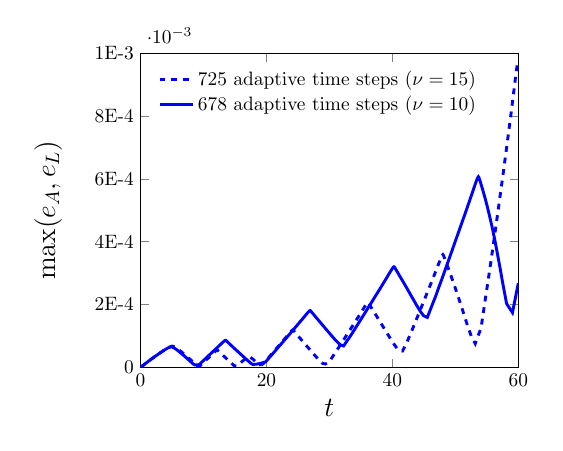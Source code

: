 \begin{tikzpicture}[scale=0.7]

\begin{axis}[
  xmin = 0,
  xmax = 60,
  xtick = {0,20,40,60},
  xticklabels = {0,20,40,60},
  xlabel = $t$,
  ymin = 0,
  ymax = 1e-3,
  ytick = {0,2e-4,4e-4,6e-4,8e-4,1e-3},
  yticklabels = {0,2E-4,4E-4,6E-4,8E-4,1E-3},
  ylabel = {$\max(e_{A},e_{L})$},
  ylabel style = {yshift = 10pt},
  label style = {font=\Large},
  legend entries = {725 adaptive time steps ($\nu=15$), 678 adaptive
  time steps ($\nu=10$)},
  legend cell align=left,
  legend pos = north west,
  legend style={draw=none}
  ]

% error for adaptive time step size with nu=15
\addplot [mark=none,blue,dashed,line width=1.5] table{
0.0e+00 0.0e+00
5.0e-02 2.8e-07
1.052e-01 5.685e-07
1.405e-01 1.123e-06
1.709e-01 1.603e-06
1.984e-01 2.04e-06
2.241e-01 2.447e-06
2.485e-01 2.833e-06
2.723e-01 3.22e-06
2.948e-01 3.578e-06
3.168e-01 3.927e-06
3.388e-01 4.291e-06
3.603e-01 4.645e-06
3.813e-01 4.989e-06
4.021e-01 5.326e-06
4.225e-01 5.656e-06
4.428e-01 5.982e-06
4.629e-01 6.304e-06
4.828e-01 6.623e-06
5.027e-01 6.94e-06
5.225e-01 7.255e-06
5.423e-01 7.568e-06
5.621e-01 7.881e-06
5.819e-01 8.193e-06
6.018e-01 8.506e-06
6.218e-01 8.819e-06
6.418e-01 9.132e-06
6.619e-01 9.447e-06
6.822e-01 9.763e-06
7.026e-01 1.008e-05
7.232e-01 1.04e-05
7.439e-01 1.072e-05
7.649e-01 1.105e-05
7.861e-01 1.138e-05
8.075e-01 1.171e-05
8.292e-01 1.204e-05
8.512e-01 1.238e-05
8.734e-01 1.272e-05
8.96e-01 1.307e-05
9.19e-01 1.342e-05
9.422e-01 1.378e-05
9.659e-01 1.414e-05
9.9e-01 1.451e-05
1.014e+00 1.489e-05
1.04e+00 1.527e-05
1.065e+00 1.565e-05
1.091e+00 1.605e-05
1.117e+00 1.645e-05
1.144e+00 1.686e-05
1.172e+00 1.728e-05
1.2e+00 1.771e-05
1.229e+00 1.815e-05
1.259e+00 1.859e-05
1.29e+00 1.905e-05
1.321e+00 1.952e-05
1.353e+00 2.0e-05
1.386e+00 2.05e-05
1.419e+00 2.1e-05
1.454e+00 2.152e-05
1.49e+00 2.206e-05
1.527e+00 2.261e-05
1.566e+00 2.318e-05
1.605e+00 2.377e-05
1.646e+00 2.437e-05
1.688e+00 2.499e-05
1.732e+00 2.564e-05
1.777e+00 2.631e-05
1.824e+00 2.7e-05
1.873e+00 2.772e-05
1.924e+00 2.846e-05
1.977e+00 2.923e-05
2.033e+00 3.004e-05
2.09e+00 3.088e-05
2.151e+00 3.175e-05
2.214e+00 3.266e-05
2.28e+00 3.362e-05
2.35e+00 3.462e-05
2.423e+00 3.567e-05
2.5e+00 3.676e-05
2.581e+00 3.792e-05
2.667e+00 3.914e-05
2.759e+00 4.042e-05
2.856e+00 4.178e-05
2.959e+00 4.322e-05
3.07e+00 4.475e-05
3.188e+00 4.638e-05
3.316e+00 4.812e-05
3.454e+00 4.998e-05
3.605e+00 5.197e-05
3.769e+00 5.412e-05
3.952e+00 5.643e-05
4.156e+00 5.893e-05
4.389e+00 6.162e-05
4.664e+00 6.442e-05
5.009e+00 6.686e-05
5.513e+00 6.409e-05
5.923e+00 5.753e-05
6.248e+00 5.233e-05
6.538e+00 4.754e-05
6.801e+00 4.312e-05
7.043e+00 3.901e-05
7.269e+00 3.514e-05
7.479e+00 3.15e-05
7.676e+00 2.806e-05
7.862e+00 2.48e-05
8.036e+00 2.172e-05
8.2e+00 1.879e-05
8.354e+00 1.602e-05
8.5e+00 1.339e-05
8.638e+00 1.089e-05
8.768e+00 8.515e-06
8.891e+00 6.259e-06
9.008e+00 4.115e-06
9.118e+00 3.032e-06
9.222e+00 3.033e-06
9.321e+00 3.033e-06
9.415e+00 3.471e-06
9.507e+00 5.274e-06
9.591e+00 6.849e-06
9.674e+00 8.461e-06
9.75e+00 9.887e-06
9.825e+00 1.134e-05
9.894e+00 1.263e-05
9.962e+00 1.395e-05
1.002e+01 1.513e-05
1.009e+01 1.632e-05
1.014e+01 1.74e-05
1.02e+01 1.849e-05
1.026e+01 1.949e-05
1.031e+01 2.049e-05
1.036e+01 2.141e-05
1.04e+01 2.233e-05
1.045e+01 2.319e-05
1.05e+01 2.404e-05
1.054e+01 2.484e-05
1.058e+01 2.563e-05
1.062e+01 2.637e-05
1.066e+01 2.711e-05
1.07e+01 2.781e-05
1.073e+01 2.85e-05
1.077e+01 2.916e-05
1.08e+01 2.981e-05
1.083e+01 3.043e-05
1.087e+01 3.104e-05
1.09e+01 3.169e-05
1.093e+01 3.231e-05
1.096e+01 3.292e-05
1.099e+01 3.351e-05
1.102e+01 3.409e-05
1.105e+01 3.465e-05
1.108e+01 3.52e-05
1.111e+01 3.574e-05
1.113e+01 3.626e-05
1.116e+01 3.678e-05
1.119e+01 3.728e-05
1.121e+01 3.777e-05
1.124e+01 3.826e-05
1.126e+01 3.873e-05
1.129e+01 3.92e-05
1.131e+01 3.966e-05
1.133e+01 4.011e-05
1.136e+01 4.055e-05
1.138e+01 4.099e-05
1.14e+01 4.143e-05
1.142e+01 4.185e-05
1.145e+01 4.228e-05
1.147e+01 4.269e-05
1.149e+01 4.311e-05
1.151e+01 4.351e-05
1.153e+01 4.392e-05
1.155e+01 4.432e-05
1.158e+01 4.472e-05
1.16e+01 4.512e-05
1.162e+01 4.552e-05
1.164e+01 4.591e-05
1.166e+01 4.63e-05
1.168e+01 4.67e-05
1.17e+01 4.709e-05
1.172e+01 4.748e-05
1.175e+01 4.788e-05
1.177e+01 4.827e-05
1.179e+01 4.867e-05
1.181e+01 4.907e-05
1.183e+01 4.948e-05
1.186e+01 4.989e-05
1.188e+01 5.03e-05
1.19e+01 5.072e-05
1.193e+01 5.115e-05
1.195e+01 5.159e-05
1.198e+01 5.204e-05
1.201e+01 5.25e-05
1.204e+01 5.297e-05
1.207e+01 5.345e-05
1.211e+01 5.393e-05
1.215e+01 5.435e-05
1.221e+01 5.41e-05
1.226e+01 5.324e-05
1.23e+01 5.256e-05
1.233e+01 5.195e-05
1.236e+01 5.139e-05
1.238e+01 5.087e-05
1.241e+01 5.034e-05
1.244e+01 4.985e-05
1.246e+01 4.938e-05
1.249e+01 4.888e-05
1.251e+01 4.84e-05
1.254e+01 4.793e-05
1.256e+01 4.747e-05
1.258e+01 4.702e-05
1.26e+01 4.658e-05
1.263e+01 4.614e-05
1.265e+01 4.57e-05
1.267e+01 4.527e-05
1.27e+01 4.484e-05
1.272e+01 4.441e-05
1.274e+01 4.397e-05
1.276e+01 4.354e-05
1.279e+01 4.31e-05
1.281e+01 4.267e-05
1.283e+01 4.223e-05
1.286e+01 4.178e-05
1.288e+01 4.134e-05
1.29e+01 4.089e-05
1.293e+01 4.043e-05
1.295e+01 3.997e-05
1.298e+01 3.95e-05
1.3e+01 3.903e-05
1.303e+01 3.855e-05
1.306e+01 3.806e-05
1.308e+01 3.757e-05
1.311e+01 3.706e-05
1.313e+01 3.655e-05
1.316e+01 3.603e-05
1.319e+01 3.549e-05
1.322e+01 3.495e-05
1.325e+01 3.439e-05
1.328e+01 3.382e-05
1.331e+01 3.324e-05
1.334e+01 3.264e-05
1.338e+01 3.203e-05
1.341e+01 3.14e-05
1.345e+01 3.075e-05
1.348e+01 3.009e-05
1.352e+01 2.941e-05
1.356e+01 2.87e-05
1.359e+01 2.797e-05
1.364e+01 2.722e-05
1.368e+01 2.644e-05
1.372e+01 2.564e-05
1.377e+01 2.481e-05
1.381e+01 2.394e-05
1.386e+01 2.305e-05
1.391e+01 2.211e-05
1.396e+01 2.114e-05
1.402e+01 2.013e-05
1.408e+01 1.907e-05
1.414e+01 1.797e-05
1.42e+01 1.681e-05
1.427e+01 1.56e-05
1.433e+01 1.432e-05
1.441e+01 1.298e-05
1.448e+01 1.157e-05
1.456e+01 1.007e-05
1.465e+01 8.493e-06
1.474e+01 6.819e-06
1.484e+01 5.04e-06
1.494e+01 3.653e-06
1.506e+01 3.656e-06
1.518e+01 3.66e-06
1.53e+01 3.666e-06
1.544e+01 5.876e-06
1.559e+01 8.561e-06
1.576e+01 1.145e-05
1.594e+01 1.458e-05
1.614e+01 1.796e-05
1.637e+01 2.162e-05
1.663e+01 2.555e-05
1.695e+01 2.961e-05
1.735e+01 3.276e-05
1.793e+01 2.392e-05
1.834e+01 1.53e-05
1.868e+01 7.877e-06
1.898e+01 7.36e-06
1.925e+01 7.447e-06
1.95e+01 1.09e-05
1.973e+01 1.616e-05
1.994e+01 2.103e-05
2.014e+01 2.553e-05
2.032e+01 2.972e-05
2.049e+01 3.362e-05
2.064e+01 3.726e-05
2.079e+01 4.066e-05
2.093e+01 4.385e-05
2.106e+01 4.683e-05
2.118e+01 4.963e-05
2.129e+01 5.227e-05
2.14e+01 5.475e-05
2.15e+01 5.709e-05
2.159e+01 5.93e-05
2.168e+01 6.139e-05
2.177e+01 6.337e-05
2.185e+01 6.524e-05
2.193e+01 6.717e-05
2.2e+01 6.886e-05
2.207e+01 7.058e-05
2.214e+01 7.211e-05
2.22e+01 7.366e-05
2.226e+01 7.506e-05
2.232e+01 7.647e-05
2.238e+01 7.775e-05
2.243e+01 7.903e-05
2.248e+01 8.021e-05
2.253e+01 8.139e-05
2.258e+01 8.248e-05
2.262e+01 8.356e-05
2.267e+01 8.458e-05
2.271e+01 8.558e-05
2.275e+01 8.653e-05
2.279e+01 8.746e-05
2.283e+01 8.835e-05
2.287e+01 8.922e-05
2.29e+01 9.006e-05
2.294e+01 9.088e-05
2.297e+01 9.167e-05
2.3e+01 9.245e-05
2.304e+01 9.326e-05
2.307e+01 9.405e-05
2.31e+01 9.482e-05
2.313e+01 9.557e-05
2.316e+01 9.63e-05
2.319e+01 9.702e-05
2.322e+01 9.771e-05
2.325e+01 9.84e-05
2.328e+01 9.906e-05
2.33e+01 9.972e-05
2.333e+01 1.004e-04
2.336e+01 1.01e-04
2.338e+01 1.016e-04
2.341e+01 1.022e-04
2.343e+01 1.028e-04
2.346e+01 1.034e-04
2.348e+01 1.04e-04
2.351e+01 1.046e-04
2.353e+01 1.052e-04
2.356e+01 1.057e-04
2.358e+01 1.063e-04
2.36e+01 1.069e-04
2.363e+01 1.074e-04
2.365e+01 1.079e-04
2.368e+01 1.085e-04
2.37e+01 1.091e-04
2.372e+01 1.096e-04
2.375e+01 1.101e-04
2.377e+01 1.107e-04
2.38e+01 1.113e-04
2.382e+01 1.118e-04
2.385e+01 1.124e-04
2.387e+01 1.129e-04
2.39e+01 1.135e-04
2.392e+01 1.141e-04
2.395e+01 1.147e-04
2.398e+01 1.153e-04
2.401e+01 1.159e-04
2.404e+01 1.166e-04
2.408e+01 1.172e-04
2.412e+01 1.179e-04
2.417e+01 1.184e-04
2.424e+01 1.179e-04
2.428e+01 1.168e-04
2.432e+01 1.159e-04
2.436e+01 1.151e-04
2.439e+01 1.143e-04
2.442e+01 1.136e-04
2.445e+01 1.129e-04
2.448e+01 1.122e-04
2.45e+01 1.116e-04
2.453e+01 1.109e-04
2.456e+01 1.103e-04
2.458e+01 1.096e-04
2.461e+01 1.09e-04
2.464e+01 1.084e-04
2.466e+01 1.077e-04
2.469e+01 1.071e-04
2.471e+01 1.065e-04
2.474e+01 1.059e-04
2.476e+01 1.053e-04
2.479e+01 1.047e-04
2.482e+01 1.041e-04
2.484e+01 1.035e-04
2.487e+01 1.028e-04
2.489e+01 1.022e-04
2.492e+01 1.016e-04
2.495e+01 1.01e-04
2.498e+01 1.003e-04
2.5e+01 9.963e-05
2.503e+01 9.896e-05
2.506e+01 9.828e-05
2.509e+01 9.759e-05
2.512e+01 9.688e-05
2.515e+01 9.616e-05
2.518e+01 9.542e-05
2.521e+01 9.466e-05
2.525e+01 9.389e-05
2.528e+01 9.31e-05
2.532e+01 9.228e-05
2.535e+01 9.145e-05
2.539e+01 9.059e-05
2.543e+01 8.97e-05
2.546e+01 8.878e-05
2.55e+01 8.784e-05
2.555e+01 8.687e-05
2.559e+01 8.586e-05
2.563e+01 8.481e-05
2.568e+01 8.372e-05
2.573e+01 8.259e-05
2.578e+01 8.142e-05
2.583e+01 8.02e-05
2.589e+01 7.892e-05
2.594e+01 7.759e-05
2.6e+01 7.619e-05
2.607e+01 7.472e-05
2.613e+01 7.318e-05
2.62e+01 7.156e-05
2.627e+01 6.985e-05
2.635e+01 6.805e-05
2.643e+01 6.614e-05
2.652e+01 6.41e-05
2.662e+01 6.195e-05
2.671e+01 5.964e-05
2.682e+01 5.718e-05
2.693e+01 5.454e-05
2.706e+01 5.17e-05
2.719e+01 4.864e-05
2.733e+01 4.532e-05
2.749e+01 4.171e-05
2.766e+01 3.777e-05
2.785e+01 3.345e-05
2.807e+01 2.87e-05
2.831e+01 2.347e-05
2.859e+01 1.774e-05
2.893e+01 1.167e-05
2.936e+01 9.716e-06
3.0e+01 1.753e-05
3.046e+01 3.185e-05
3.084e+01 4.305e-05
3.116e+01 5.309e-05
3.146e+01 6.207e-05
3.172e+01 7.021e-05
3.196e+01 7.762e-05
3.218e+01 8.442e-05
3.238e+01 9.066e-05
3.256e+01 9.642e-05
3.273e+01 1.017e-04
3.289e+01 1.067e-04
3.304e+01 1.112e-04
3.317e+01 1.155e-04
3.33e+01 1.194e-04
3.342e+01 1.232e-04
3.353e+01 1.266e-04
3.364e+01 1.299e-04
3.373e+01 1.329e-04
3.382e+01 1.358e-04
3.391e+01 1.385e-04
3.399e+01 1.41e-04
3.407e+01 1.435e-04
3.414e+01 1.457e-04
3.421e+01 1.481e-04
3.428e+01 1.502e-04
3.434e+01 1.522e-04
3.44e+01 1.541e-04
3.446e+01 1.56e-04
3.452e+01 1.577e-04
3.457e+01 1.594e-04
3.462e+01 1.61e-04
3.467e+01 1.626e-04
3.471e+01 1.64e-04
3.476e+01 1.655e-04
3.48e+01 1.668e-04
3.485e+01 1.682e-04
3.489e+01 1.694e-04
3.493e+01 1.707e-04
3.496e+01 1.719e-04
3.5e+01 1.73e-04
3.504e+01 1.742e-04
3.507e+01 1.753e-04
3.511e+01 1.764e-04
3.514e+01 1.775e-04
3.517e+01 1.786e-04
3.521e+01 1.797e-04
3.524e+01 1.808e-04
3.527e+01 1.818e-04
3.53e+01 1.828e-04
3.533e+01 1.837e-04
3.536e+01 1.847e-04
3.539e+01 1.856e-04
3.542e+01 1.866e-04
3.545e+01 1.875e-04
3.547e+01 1.884e-04
3.55e+01 1.893e-04
3.553e+01 1.901e-04
3.556e+01 1.91e-04
3.558e+01 1.919e-04
3.561e+01 1.927e-04
3.564e+01 1.936e-04
3.567e+01 1.945e-04
3.57e+01 1.953e-04
3.572e+01 1.962e-04
3.575e+01 1.97e-04
3.578e+01 1.979e-04
3.581e+01 1.988e-04
3.584e+01 1.997e-04
3.587e+01 2.006e-04
3.591e+01 2.015e-04
3.594e+01 2.025e-04
3.598e+01 2.034e-04
3.602e+01 2.044e-04
3.606e+01 2.054e-04
3.612e+01 2.061e-04
3.62e+01 2.042e-04
3.625e+01 2.027e-04
3.629e+01 2.014e-04
3.633e+01 2.002e-04
3.636e+01 1.99e-04
3.64e+01 1.979e-04
3.643e+01 1.968e-04
3.646e+01 1.958e-04
3.649e+01 1.948e-04
3.652e+01 1.938e-04
3.655e+01 1.927e-04
3.658e+01 1.917e-04
3.661e+01 1.908e-04
3.664e+01 1.898e-04
3.667e+01 1.888e-04
3.67e+01 1.879e-04
3.673e+01 1.869e-04
3.676e+01 1.859e-04
3.679e+01 1.849e-04
3.682e+01 1.839e-04
3.685e+01 1.829e-04
3.689e+01 1.819e-04
3.692e+01 1.808e-04
3.695e+01 1.798e-04
3.698e+01 1.787e-04
3.702e+01 1.776e-04
3.705e+01 1.764e-04
3.709e+01 1.753e-04
3.713e+01 1.741e-04
3.716e+01 1.728e-04
3.72e+01 1.716e-04
3.724e+01 1.703e-04
3.729e+01 1.689e-04
3.733e+01 1.675e-04
3.737e+01 1.661e-04
3.742e+01 1.646e-04
3.747e+01 1.63e-04
3.752e+01 1.614e-04
3.757e+01 1.597e-04
3.763e+01 1.579e-04
3.768e+01 1.561e-04
3.774e+01 1.541e-04
3.781e+01 1.521e-04
3.787e+01 1.499e-04
3.794e+01 1.476e-04
3.802e+01 1.452e-04
3.81e+01 1.426e-04
3.818e+01 1.399e-04
3.827e+01 1.369e-04
3.837e+01 1.338e-04
3.847e+01 1.304e-04
3.858e+01 1.268e-04
3.87e+01 1.228e-04
3.883e+01 1.185e-04
3.898e+01 1.139e-04
3.913e+01 1.087e-04
3.931e+01 1.03e-04
3.95e+01 9.673e-05
3.972e+01 8.972e-05
3.997e+01 8.186e-05
4.025e+01 7.305e-05
4.06e+01 6.33e-05
4.102e+01 5.339e-05
4.162e+01 5.116e-05
4.225e+01 7.665e-05
4.273e+01 9.898e-05
4.314e+01 1.186e-04
4.349e+01 1.359e-04
4.38e+01 1.512e-04
4.408e+01 1.649e-04
4.433e+01 1.773e-04
4.456e+01 1.885e-04
4.476e+01 1.986e-04
4.495e+01 2.078e-04
4.512e+01 2.163e-04
4.527e+01 2.24e-04
4.541e+01 2.311e-04
4.554e+01 2.376e-04
4.567e+01 2.437e-04
4.578e+01 2.493e-04
4.588e+01 2.545e-04
4.598e+01 2.593e-04
4.607e+01 2.639e-04
4.616e+01 2.681e-04
4.624e+01 2.721e-04
4.631e+01 2.759e-04
4.638e+01 2.795e-04
4.645e+01 2.829e-04
4.652e+01 2.863e-04
4.658e+01 2.894e-04
4.664e+01 2.925e-04
4.669e+01 2.952e-04
4.675e+01 2.98e-04
4.679e+01 3.006e-04
4.684e+01 3.031e-04
4.689e+01 3.055e-04
4.694e+01 3.078e-04
4.698e+01 3.1e-04
4.702e+01 3.122e-04
4.707e+01 3.143e-04
4.711e+01 3.163e-04
4.715e+01 3.185e-04
4.719e+01 3.205e-04
4.723e+01 3.226e-04
4.726e+01 3.245e-04
4.73e+01 3.264e-04
4.734e+01 3.283e-04
4.737e+01 3.302e-04
4.741e+01 3.32e-04
4.744e+01 3.338e-04
4.748e+01 3.356e-04
4.751e+01 3.373e-04
4.755e+01 3.391e-04
4.758e+01 3.408e-04
4.762e+01 3.425e-04
4.765e+01 3.443e-04
4.769e+01 3.46e-04
4.773e+01 3.478e-04
4.777e+01 3.496e-04
4.781e+01 3.514e-04
4.785e+01 3.533e-04
4.79e+01 3.552e-04
4.795e+01 3.57e-04
4.802e+01 3.585e-04
4.811e+01 3.562e-04
4.817e+01 3.53e-04
4.822e+01 3.504e-04
4.827e+01 3.48e-04
4.831e+01 3.457e-04
4.835e+01 3.434e-04
4.839e+01 3.413e-04
4.843e+01 3.392e-04
4.847e+01 3.37e-04
4.851e+01 3.349e-04
4.855e+01 3.328e-04
4.859e+01 3.307e-04
4.863e+01 3.285e-04
4.867e+01 3.264e-04
4.87e+01 3.242e-04
4.875e+01 3.22e-04
4.879e+01 3.197e-04
4.883e+01 3.174e-04
4.887e+01 3.151e-04
4.892e+01 3.126e-04
4.896e+01 3.101e-04
4.901e+01 3.075e-04
4.906e+01 3.048e-04
4.911e+01 3.019e-04
4.916e+01 2.99e-04
4.922e+01 2.959e-04
4.928e+01 2.926e-04
4.934e+01 2.891e-04
4.94e+01 2.855e-04
4.947e+01 2.816e-04
4.955e+01 2.774e-04
4.962e+01 2.73e-04
4.971e+01 2.682e-04
4.979e+01 2.63e-04
4.989e+01 2.574e-04
5.0e+01 2.513e-04
5.011e+01 2.446e-04
5.024e+01 2.371e-04
5.037e+01 2.288e-04
5.053e+01 2.195e-04
5.07e+01 2.09e-04
5.089e+01 1.97e-04
5.112e+01 1.832e-04
5.138e+01 1.67e-04
5.168e+01 1.48e-04
5.205e+01 1.253e-04
5.252e+01 9.898e-05
5.316e+01 7.457e-05
5.409e+01 1.253e-04
5.488e+01 2.326e-04
5.549e+01 3.139e-04
5.599e+01 3.844e-04
5.641e+01 4.442e-04
5.677e+01 4.955e-04
5.707e+01 5.397e-04
5.733e+01 5.78e-04
5.756e+01 6.116e-04
5.776e+01 6.412e-04
5.793e+01 6.676e-04
5.809e+01 6.911e-04
5.823e+01 7.124e-04
5.835e+01 7.317e-04
5.847e+01 7.494e-04
5.857e+01 7.656e-04
5.867e+01 7.807e-04
5.876e+01 7.948e-04
5.885e+01 8.081e-04
5.893e+01 8.206e-04
5.9e+01 8.325e-04
5.907e+01 8.446e-04
5.914e+01 8.555e-04
5.921e+01 8.663e-04
5.927e+01 8.766e-04
5.934e+01 8.865e-04
5.94e+01 8.97e-04
5.946e+01 9.072e-04
5.952e+01 9.171e-04
5.958e+01 9.269e-04
5.965e+01 9.366e-04
5.971e+01 9.464e-04
5.978e+01 9.564e-04
5.986e+01 9.667e-04
5.995e+01 9.765e-04
6.0e+01 9.765e-04
};

% error for adaptive time step size with nu=10
\addplot [mark=none,blue,line width=1.5] table{
0.0e+00 0.0e+00
5.0e-02 2.288e-07
1.048e-01 6.124e-07
1.407e-01 1.175e-06
1.716e-01 1.664e-06
1.997e-01 2.108e-06
2.259e-01 2.522e-06
2.514e-01 2.948e-06
2.752e-01 3.325e-06
2.984e-01 3.697e-06
3.208e-01 4.052e-06
3.426e-01 4.395e-06
3.646e-01 4.755e-06
3.861e-01 5.107e-06
4.074e-01 5.451e-06
4.283e-01 5.789e-06
4.491e-01 6.123e-06
4.697e-01 6.453e-06
4.902e-01 6.78e-06
5.107e-01 7.105e-06
5.311e-01 7.428e-06
5.515e-01 7.751e-06
5.719e-01 8.073e-06
5.924e-01 8.394e-06
6.129e-01 8.717e-06
6.335e-01 9.04e-06
6.543e-01 9.364e-06
6.752e-01 9.69e-06
6.962e-01 1.002e-05
7.174e-01 1.035e-05
7.388e-01 1.068e-05
7.604e-01 1.101e-05
7.823e-01 1.135e-05
8.044e-01 1.169e-05
8.268e-01 1.204e-05
8.496e-01 1.239e-05
8.726e-01 1.274e-05
8.96e-01 1.31e-05
9.197e-01 1.347e-05
9.439e-01 1.384e-05
9.684e-01 1.421e-05
9.934e-01 1.459e-05
1.019e+00 1.498e-05
1.045e+00 1.538e-05
1.071e+00 1.578e-05
1.098e+00 1.619e-05
1.126e+00 1.661e-05
1.154e+00 1.704e-05
1.183e+00 1.747e-05
1.213e+00 1.792e-05
1.243e+00 1.838e-05
1.274e+00 1.885e-05
1.306e+00 1.933e-05
1.339e+00 1.982e-05
1.373e+00 2.032e-05
1.407e+00 2.084e-05
1.443e+00 2.137e-05
1.48e+00 2.192e-05
1.518e+00 2.249e-05
1.557e+00 2.307e-05
1.598e+00 2.367e-05
1.64e+00 2.429e-05
1.683e+00 2.493e-05
1.728e+00 2.559e-05
1.775e+00 2.628e-05
1.823e+00 2.699e-05
1.873e+00 2.773e-05
1.926e+00 2.85e-05
1.981e+00 2.929e-05
2.038e+00 3.012e-05
2.097e+00 3.099e-05
2.159e+00 3.189e-05
2.225e+00 3.283e-05
2.293e+00 3.381e-05
2.365e+00 3.485e-05
2.441e+00 3.593e-05
2.521e+00 3.707e-05
2.606e+00 3.826e-05
2.695e+00 3.953e-05
2.791e+00 4.086e-05
2.892e+00 4.227e-05
3.0e+00 4.377e-05
3.116e+00 4.537e-05
3.241e+00 4.707e-05
3.377e+00 4.888e-05
3.524e+00 5.083e-05
3.686e+00 5.293e-05
3.865e+00 5.519e-05
4.067e+00 5.763e-05
4.3e+00 6.023e-05
4.577e+00 6.291e-05
4.934e+00 6.497e-05
5.455e+00 5.932e-05
5.826e+00 5.402e-05
6.162e+00 4.854e-05
6.466e+00 4.349e-05
6.749e+00 3.871e-05
7.016e+00 3.414e-05
7.277e+00 2.941e-05
7.519e+00 2.52e-05
7.754e+00 2.09e-05
7.976e+00 1.697e-05
8.192e+00 1.298e-05
8.395e+00 9.316e-06
8.593e+00 7.104e-06
8.78e+00 7.147e-06
8.961e+00 7.186e-06
9.132e+00 7.216e-06
9.298e+00 7.662e-06
9.452e+00 1.052e-05
9.602e+00 1.344e-05
9.742e+00 1.603e-05
9.879e+00 1.867e-05
1.0e+01 2.102e-05
1.013e+01 2.341e-05
1.024e+01 2.554e-05
1.035e+01 2.77e-05
1.046e+01 2.963e-05
1.056e+01 3.159e-05
1.065e+01 3.334e-05
1.075e+01 3.511e-05
1.083e+01 3.671e-05
1.091e+01 3.832e-05
1.099e+01 3.977e-05
1.107e+01 4.124e-05
1.114e+01 4.257e-05
1.121e+01 4.391e-05
1.128e+01 4.512e-05
1.134e+01 4.635e-05
1.14e+01 4.747e-05
1.146e+01 4.859e-05
1.151e+01 4.963e-05
1.157e+01 5.067e-05
1.162e+01 5.163e-05
1.167e+01 5.258e-05
1.172e+01 5.348e-05
1.177e+01 5.436e-05
1.181e+01 5.52e-05
1.186e+01 5.602e-05
1.19e+01 5.681e-05
1.194e+01 5.757e-05
1.198e+01 5.831e-05
1.202e+01 5.903e-05
1.205e+01 5.972e-05
1.209e+01 6.04e-05
1.213e+01 6.105e-05
1.216e+01 6.169e-05
1.219e+01 6.237e-05
1.223e+01 6.302e-05
1.226e+01 6.366e-05
1.229e+01 6.428e-05
1.232e+01 6.488e-05
1.235e+01 6.547e-05
1.238e+01 6.605e-05
1.241e+01 6.661e-05
1.244e+01 6.716e-05
1.247e+01 6.77e-05
1.25e+01 6.823e-05
1.252e+01 6.874e-05
1.255e+01 6.925e-05
1.258e+01 6.975e-05
1.26e+01 7.024e-05
1.262e+01 7.072e-05
1.265e+01 7.119e-05
1.268e+01 7.166e-05
1.27e+01 7.212e-05
1.272e+01 7.257e-05
1.275e+01 7.302e-05
1.277e+01 7.347e-05
1.279e+01 7.391e-05
1.282e+01 7.434e-05
1.284e+01 7.477e-05
1.286e+01 7.52e-05
1.288e+01 7.562e-05
1.291e+01 7.605e-05
1.293e+01 7.647e-05
1.295e+01 7.689e-05
1.298e+01 7.73e-05
1.3e+01 7.772e-05
1.302e+01 7.814e-05
1.304e+01 7.856e-05
1.307e+01 7.898e-05
1.309e+01 7.94e-05
1.311e+01 7.982e-05
1.314e+01 8.025e-05
1.316e+01 8.068e-05
1.319e+01 8.112e-05
1.321e+01 8.157e-05
1.324e+01 8.202e-05
1.326e+01 8.248e-05
1.329e+01 8.295e-05
1.332e+01 8.344e-05
1.335e+01 8.393e-05
1.339e+01 8.444e-05
1.343e+01 8.495e-05
1.347e+01 8.54e-05
1.353e+01 8.531e-05
1.359e+01 8.435e-05
1.362e+01 8.361e-05
1.366e+01 8.297e-05
1.369e+01 8.237e-05
1.372e+01 8.181e-05
1.375e+01 8.124e-05
1.378e+01 8.073e-05
1.38e+01 8.022e-05
1.383e+01 7.97e-05
1.386e+01 7.918e-05
1.388e+01 7.869e-05
1.391e+01 7.82e-05
1.393e+01 7.772e-05
1.396e+01 7.725e-05
1.398e+01 7.678e-05
1.401e+01 7.631e-05
1.403e+01 7.585e-05
1.405e+01 7.538e-05
1.408e+01 7.492e-05
1.41e+01 7.445e-05
1.413e+01 7.399e-05
1.415e+01 7.352e-05
1.418e+01 7.305e-05
1.42e+01 7.258e-05
1.423e+01 7.21e-05
1.425e+01 7.161e-05
1.428e+01 7.112e-05
1.431e+01 7.063e-05
1.433e+01 7.013e-05
1.436e+01 6.962e-05
1.439e+01 6.91e-05
1.442e+01 6.858e-05
1.444e+01 6.804e-05
1.447e+01 6.75e-05
1.45e+01 6.694e-05
1.453e+01 6.638e-05
1.456e+01 6.58e-05
1.46e+01 6.521e-05
1.463e+01 6.46e-05
1.466e+01 6.399e-05
1.47e+01 6.335e-05
1.473e+01 6.27e-05
1.477e+01 6.203e-05
1.48e+01 6.134e-05
1.484e+01 6.063e-05
1.488e+01 5.99e-05
1.492e+01 5.914e-05
1.497e+01 5.836e-05
1.501e+01 5.756e-05
1.506e+01 5.672e-05
1.51e+01 5.586e-05
1.515e+01 5.496e-05
1.52e+01 5.403e-05
1.525e+01 5.306e-05
1.531e+01 5.206e-05
1.536e+01 5.101e-05
1.542e+01 4.991e-05
1.549e+01 4.876e-05
1.555e+01 4.756e-05
1.562e+01 4.63e-05
1.569e+01 4.498e-05
1.577e+01 4.359e-05
1.585e+01 4.213e-05
1.593e+01 4.058e-05
1.602e+01 3.894e-05
1.611e+01 3.721e-05
1.622e+01 3.536e-05
1.632e+01 3.34e-05
1.644e+01 3.131e-05
1.656e+01 2.906e-05
1.669e+01 2.665e-05
1.684e+01 2.406e-05
1.7e+01 2.126e-05
1.717e+01 1.821e-05
1.736e+01 1.49e-05
1.757e+01 1.129e-05
1.782e+01 8.502e-06
1.81e+01 8.769e-06
1.845e+01 9.347e-06
1.893e+01 1.129e-05
1.946e+01 1.41e-05
1.987e+01 1.663e-05
2.023e+01 2.494e-05
2.056e+01 3.254e-05
2.087e+01 3.957e-05
2.115e+01 4.613e-05
2.142e+01 5.228e-05
2.166e+01 5.806e-05
2.19e+01 6.352e-05
2.212e+01 6.866e-05
2.233e+01 7.352e-05
2.252e+01 7.811e-05
2.271e+01 8.244e-05
2.289e+01 8.653e-05
2.305e+01 9.04e-05
2.321e+01 9.405e-05
2.336e+01 9.75e-05
2.35e+01 1.008e-04
2.363e+01 1.038e-04
2.376e+01 1.068e-04
2.387e+01 1.095e-04
2.398e+01 1.122e-04
2.409e+01 1.146e-04
2.419e+01 1.17e-04
2.429e+01 1.194e-04
2.438e+01 1.215e-04
2.447e+01 1.237e-04
2.455e+01 1.256e-04
2.463e+01 1.276e-04
2.47e+01 1.293e-04
2.478e+01 1.31e-04
2.485e+01 1.326e-04
2.491e+01 1.342e-04
2.497e+01 1.357e-04
2.503e+01 1.371e-04
2.509e+01 1.385e-04
2.515e+01 1.398e-04
2.52e+01 1.41e-04
2.525e+01 1.423e-04
2.53e+01 1.434e-04
2.535e+01 1.445e-04
2.539e+01 1.456e-04
2.544e+01 1.467e-04
2.548e+01 1.476e-04
2.552e+01 1.486e-04
2.556e+01 1.496e-04
2.56e+01 1.505e-04
2.564e+01 1.514e-04
2.567e+01 1.522e-04
2.571e+01 1.53e-04
2.574e+01 1.539e-04
2.578e+01 1.547e-04
2.581e+01 1.556e-04
2.584e+01 1.564e-04
2.588e+01 1.571e-04
2.591e+01 1.579e-04
2.594e+01 1.587e-04
2.597e+01 1.594e-04
2.6e+01 1.601e-04
2.603e+01 1.608e-04
2.606e+01 1.615e-04
2.608e+01 1.622e-04
2.611e+01 1.629e-04
2.614e+01 1.635e-04
2.617e+01 1.642e-04
2.619e+01 1.648e-04
2.622e+01 1.654e-04
2.624e+01 1.661e-04
2.627e+01 1.667e-04
2.63e+01 1.673e-04
2.632e+01 1.679e-04
2.635e+01 1.685e-04
2.637e+01 1.691e-04
2.64e+01 1.696e-04
2.642e+01 1.702e-04
2.645e+01 1.708e-04
2.647e+01 1.714e-04
2.65e+01 1.72e-04
2.652e+01 1.726e-04
2.655e+01 1.732e-04
2.658e+01 1.738e-04
2.66e+01 1.744e-04
2.663e+01 1.75e-04
2.666e+01 1.756e-04
2.669e+01 1.763e-04
2.672e+01 1.769e-04
2.675e+01 1.776e-04
2.679e+01 1.783e-04
2.682e+01 1.79e-04
2.687e+01 1.796e-04
2.692e+01 1.802e-04
2.699e+01 1.795e-04
2.704e+01 1.784e-04
2.708e+01 1.774e-04
2.712e+01 1.765e-04
2.715e+01 1.758e-04
2.718e+01 1.75e-04
2.721e+01 1.742e-04
2.724e+01 1.735e-04
2.727e+01 1.728e-04
2.73e+01 1.721e-04
2.733e+01 1.714e-04
2.736e+01 1.708e-04
2.738e+01 1.701e-04
2.741e+01 1.694e-04
2.744e+01 1.688e-04
2.747e+01 1.681e-04
2.749e+01 1.675e-04
2.752e+01 1.668e-04
2.755e+01 1.661e-04
2.757e+01 1.655e-04
2.76e+01 1.648e-04
2.763e+01 1.642e-04
2.766e+01 1.635e-04
2.769e+01 1.628e-04
2.772e+01 1.621e-04
2.774e+01 1.614e-04
2.777e+01 1.607e-04
2.78e+01 1.6e-04
2.784e+01 1.593e-04
2.787e+01 1.585e-04
2.79e+01 1.577e-04
2.793e+01 1.569e-04
2.797e+01 1.562e-04
2.8e+01 1.553e-04
2.804e+01 1.545e-04
2.807e+01 1.536e-04
2.811e+01 1.527e-04
2.815e+01 1.518e-04
2.819e+01 1.509e-04
2.823e+01 1.499e-04
2.827e+01 1.489e-04
2.832e+01 1.478e-04
2.836e+01 1.468e-04
2.841e+01 1.456e-04
2.846e+01 1.444e-04
2.851e+01 1.432e-04
2.856e+01 1.42e-04
2.862e+01 1.407e-04
2.868e+01 1.393e-04
2.874e+01 1.378e-04
2.88e+01 1.363e-04
2.887e+01 1.347e-04
2.894e+01 1.33e-04
2.902e+01 1.312e-04
2.91e+01 1.294e-04
2.918e+01 1.274e-04
2.927e+01 1.253e-04
2.936e+01 1.23e-04
2.946e+01 1.206e-04
2.957e+01 1.181e-04
2.969e+01 1.153e-04
2.981e+01 1.123e-04
2.995e+01 1.092e-04
3.01e+01 1.057e-04
3.026e+01 1.019e-04
3.044e+01 9.781e-05
3.063e+01 9.329e-05
3.085e+01 8.831e-05
3.111e+01 8.283e-05
3.14e+01 7.686e-05
3.177e+01 7.072e-05
3.225e+01 6.719e-05
3.291e+01 8.675e-05
3.336e+01 9.986e-05
3.377e+01 1.126e-04
3.413e+01 1.242e-04
3.446e+01 1.348e-04
3.477e+01 1.446e-04
3.506e+01 1.538e-04
3.533e+01 1.625e-04
3.558e+01 1.705e-04
3.581e+01 1.78e-04
3.603e+01 1.851e-04
3.623e+01 1.917e-04
3.643e+01 1.979e-04
3.661e+01 2.037e-04
3.678e+01 2.091e-04
3.693e+01 2.142e-04
3.708e+01 2.189e-04
3.722e+01 2.234e-04
3.735e+01 2.276e-04
3.747e+01 2.315e-04
3.759e+01 2.352e-04
3.769e+01 2.387e-04
3.78e+01 2.42e-04
3.789e+01 2.451e-04
3.798e+01 2.48e-04
3.807e+01 2.508e-04
3.815e+01 2.534e-04
3.822e+01 2.559e-04
3.83e+01 2.585e-04
3.837e+01 2.607e-04
3.844e+01 2.63e-04
3.85e+01 2.65e-04
3.856e+01 2.671e-04
3.862e+01 2.69e-04
3.867e+01 2.708e-04
3.873e+01 2.725e-04
3.878e+01 2.743e-04
3.883e+01 2.758e-04
3.887e+01 2.774e-04
3.892e+01 2.789e-04
3.896e+01 2.803e-04
3.901e+01 2.817e-04
3.905e+01 2.83e-04
3.909e+01 2.843e-04
3.913e+01 2.856e-04
3.916e+01 2.868e-04
3.92e+01 2.88e-04
3.924e+01 2.893e-04
3.927e+01 2.905e-04
3.931e+01 2.917e-04
3.934e+01 2.928e-04
3.937e+01 2.939e-04
3.941e+01 2.95e-04
3.944e+01 2.961e-04
3.947e+01 2.972e-04
3.95e+01 2.982e-04
3.953e+01 2.992e-04
3.956e+01 3.002e-04
3.959e+01 3.012e-04
3.962e+01 3.022e-04
3.965e+01 3.032e-04
3.968e+01 3.041e-04
3.971e+01 3.051e-04
3.974e+01 3.06e-04
3.977e+01 3.07e-04
3.98e+01 3.079e-04
3.983e+01 3.089e-04
3.986e+01 3.098e-04
3.989e+01 3.108e-04
3.992e+01 3.117e-04
3.995e+01 3.127e-04
3.998e+01 3.137e-04
4.002e+01 3.147e-04
4.005e+01 3.157e-04
4.009e+01 3.167e-04
4.013e+01 3.178e-04
4.018e+01 3.189e-04
4.024e+01 3.197e-04
4.032e+01 3.19e-04
4.037e+01 3.171e-04
4.042e+01 3.156e-04
4.046e+01 3.143e-04
4.05e+01 3.13e-04
4.053e+01 3.117e-04
4.057e+01 3.106e-04
4.06e+01 3.094e-04
4.063e+01 3.083e-04
4.067e+01 3.071e-04
4.07e+01 3.06e-04
4.073e+01 3.049e-04
4.076e+01 3.038e-04
4.08e+01 3.027e-04
4.083e+01 3.016e-04
4.086e+01 3.005e-04
4.089e+01 2.994e-04
4.093e+01 2.983e-04
4.096e+01 2.972e-04
4.099e+01 2.96e-04
4.103e+01 2.949e-04
4.106e+01 2.937e-04
4.109e+01 2.925e-04
4.113e+01 2.913e-04
4.117e+01 2.9e-04
4.121e+01 2.887e-04
4.125e+01 2.874e-04
4.128e+01 2.861e-04
4.133e+01 2.847e-04
4.137e+01 2.832e-04
4.141e+01 2.817e-04
4.146e+01 2.802e-04
4.151e+01 2.785e-04
4.155e+01 2.769e-04
4.161e+01 2.751e-04
4.166e+01 2.733e-04
4.172e+01 2.714e-04
4.178e+01 2.694e-04
4.184e+01 2.672e-04
4.19e+01 2.65e-04
4.197e+01 2.627e-04
4.204e+01 2.602e-04
4.212e+01 2.575e-04
4.22e+01 2.547e-04
4.229e+01 2.517e-04
4.238e+01 2.484e-04
4.248e+01 2.449e-04
4.259e+01 2.411e-04
4.271e+01 2.37e-04
4.283e+01 2.326e-04
4.297e+01 2.277e-04
4.312e+01 2.224e-04
4.329e+01 2.165e-04
4.348e+01 2.099e-04
4.369e+01 2.025e-04
4.393e+01 1.942e-04
4.421e+01 1.849e-04
4.455e+01 1.744e-04
4.496e+01 1.635e-04
4.555e+01 1.582e-04
4.63e+01 1.969e-04
4.686e+01 2.252e-04
4.734e+01 2.522e-04
4.779e+01 2.766e-04
4.819e+01 2.991e-04
4.856e+01 3.198e-04
4.89e+01 3.388e-04
4.921e+01 3.564e-04
4.95e+01 3.726e-04
4.976e+01 3.876e-04
5.0e+01 4.013e-04
5.023e+01 4.139e-04
5.043e+01 4.255e-04
5.062e+01 4.362e-04
5.079e+01 4.46e-04
5.095e+01 4.551e-04
5.11e+01 4.634e-04
5.123e+01 4.711e-04
5.136e+01 4.783e-04
5.148e+01 4.849e-04
5.159e+01 4.911e-04
5.169e+01 4.969e-04
5.178e+01 5.023e-04
5.187e+01 5.074e-04
5.195e+01 5.121e-04
5.203e+01 5.166e-04
5.21e+01 5.208e-04
5.217e+01 5.248e-04
5.224e+01 5.286e-04
5.23e+01 5.325e-04
5.236e+01 5.359e-04
5.242e+01 5.394e-04
5.247e+01 5.425e-04
5.253e+01 5.456e-04
5.258e+01 5.485e-04
5.263e+01 5.514e-04
5.267e+01 5.541e-04
5.272e+01 5.567e-04
5.276e+01 5.593e-04
5.28e+01 5.617e-04
5.285e+01 5.643e-04
5.289e+01 5.669e-04
5.293e+01 5.693e-04
5.297e+01 5.717e-04
5.301e+01 5.74e-04
5.305e+01 5.763e-04
5.309e+01 5.786e-04
5.312e+01 5.808e-04
5.316e+01 5.83e-04
5.32e+01 5.851e-04
5.324e+01 5.873e-04
5.327e+01 5.894e-04
5.331e+01 5.916e-04
5.335e+01 5.938e-04
5.34e+01 5.96e-04
5.344e+01 5.982e-04
5.348e+01 6.004e-04
5.353e+01 6.027e-04
5.359e+01 6.049e-04
5.366e+01 6.067e-04
5.376e+01 6.035e-04
5.382e+01 5.997e-04
5.387e+01 5.963e-04
5.392e+01 5.933e-04
5.397e+01 5.903e-04
5.402e+01 5.873e-04
5.406e+01 5.842e-04
5.41e+01 5.812e-04
5.415e+01 5.783e-04
5.419e+01 5.753e-04
5.424e+01 5.723e-04
5.428e+01 5.693e-04
5.433e+01 5.662e-04
5.437e+01 5.63e-04
5.442e+01 5.597e-04
5.447e+01 5.562e-04
5.452e+01 5.526e-04
5.457e+01 5.489e-04
5.463e+01 5.449e-04
5.469e+01 5.407e-04
5.475e+01 5.363e-04
5.481e+01 5.315e-04
5.488e+01 5.264e-04
5.495e+01 5.208e-04
5.503e+01 5.148e-04
5.511e+01 5.082e-04
5.52e+01 5.009e-04
5.53e+01 4.928e-04
5.541e+01 4.837e-04
5.553e+01 4.734e-04
5.566e+01 4.617e-04
5.582e+01 4.48e-04
5.599e+01 4.319e-04
5.619e+01 4.125e-04
5.642e+01 3.888e-04
5.67e+01 3.591e-04
5.706e+01 3.205e-04
5.751e+01 2.692e-04
5.814e+01 2.022e-04
5.907e+01 1.733e-04
6.0e+01 2.671e-04
};


\end{axis}

\end{tikzpicture}


